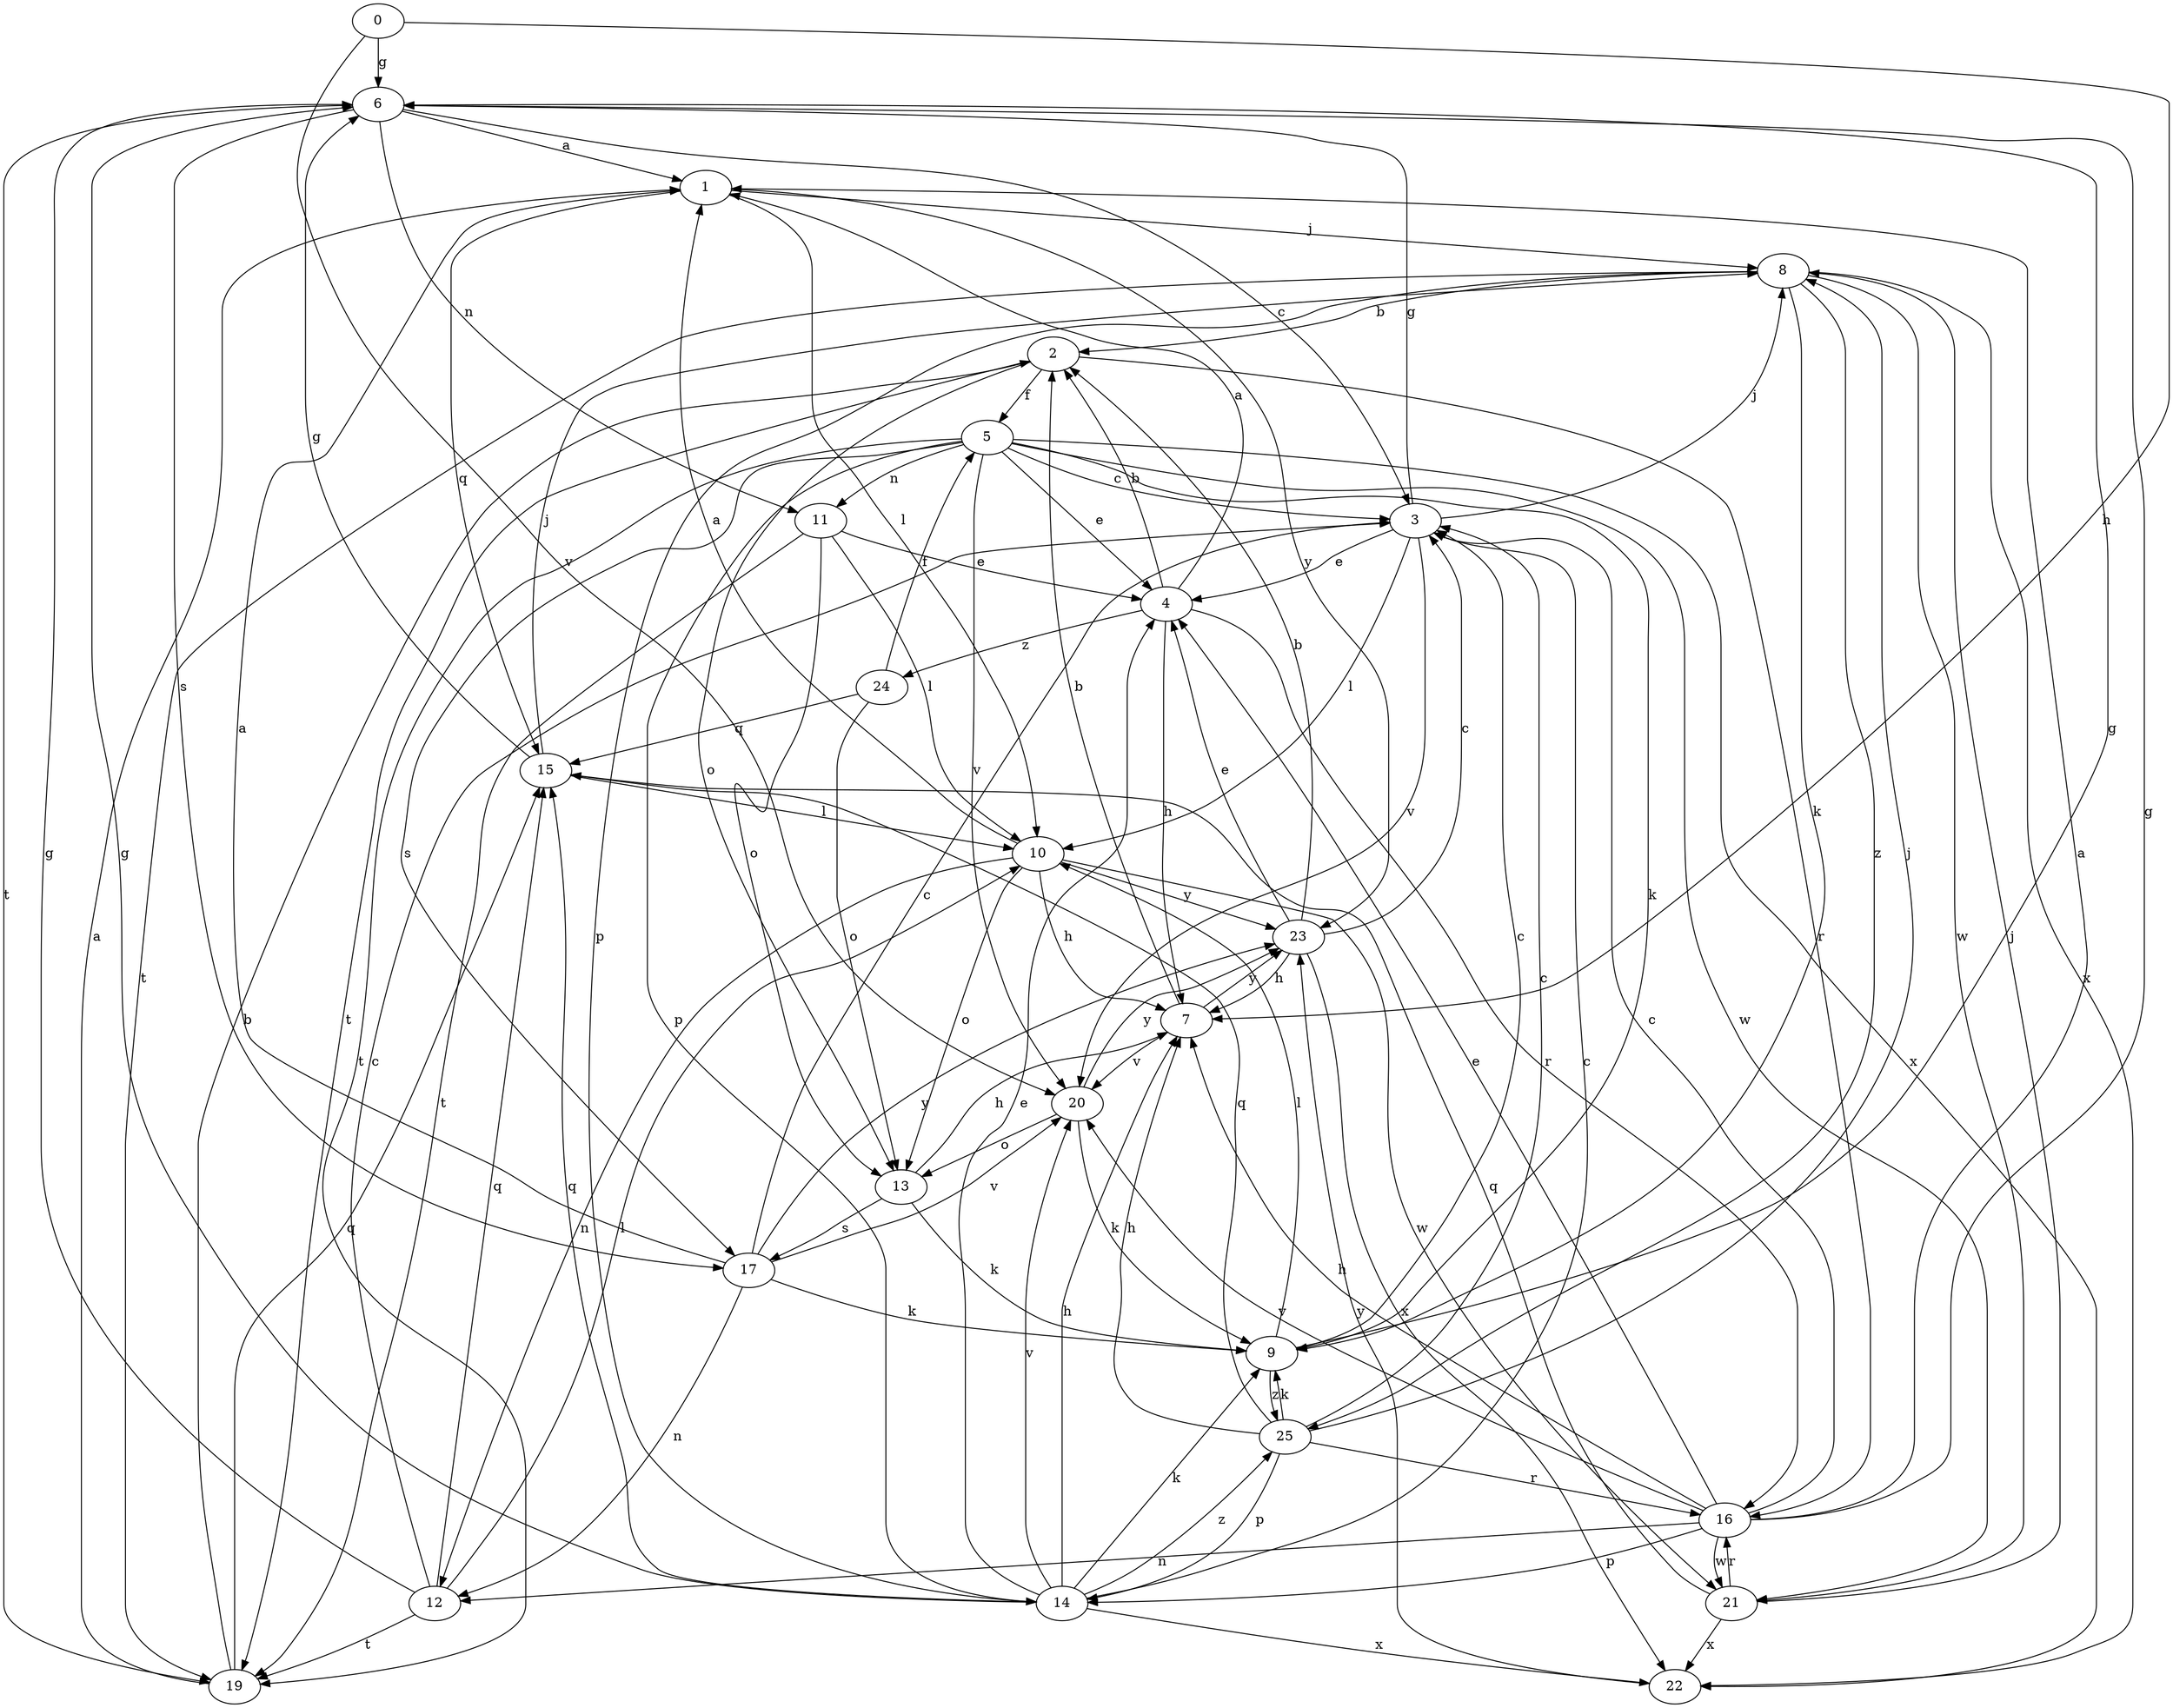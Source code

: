 strict digraph  {
0;
1;
2;
3;
4;
5;
6;
7;
8;
9;
10;
11;
12;
13;
14;
15;
16;
17;
19;
20;
21;
22;
23;
24;
25;
0 -> 6  [label=g];
0 -> 7  [label=h];
0 -> 20  [label=v];
1 -> 8  [label=j];
1 -> 10  [label=l];
1 -> 15  [label=q];
1 -> 23  [label=y];
2 -> 5  [label=f];
2 -> 13  [label=o];
2 -> 16  [label=r];
2 -> 19  [label=t];
3 -> 4  [label=e];
3 -> 6  [label=g];
3 -> 8  [label=j];
3 -> 10  [label=l];
3 -> 20  [label=v];
4 -> 1  [label=a];
4 -> 2  [label=b];
4 -> 7  [label=h];
4 -> 16  [label=r];
4 -> 24  [label=z];
5 -> 3  [label=c];
5 -> 4  [label=e];
5 -> 9  [label=k];
5 -> 11  [label=n];
5 -> 14  [label=p];
5 -> 17  [label=s];
5 -> 19  [label=t];
5 -> 20  [label=v];
5 -> 21  [label=w];
5 -> 22  [label=x];
6 -> 1  [label=a];
6 -> 3  [label=c];
6 -> 11  [label=n];
6 -> 17  [label=s];
6 -> 19  [label=t];
7 -> 2  [label=b];
7 -> 20  [label=v];
7 -> 23  [label=y];
8 -> 2  [label=b];
8 -> 9  [label=k];
8 -> 14  [label=p];
8 -> 19  [label=t];
8 -> 21  [label=w];
8 -> 22  [label=x];
8 -> 25  [label=z];
9 -> 3  [label=c];
9 -> 6  [label=g];
9 -> 10  [label=l];
9 -> 25  [label=z];
10 -> 1  [label=a];
10 -> 7  [label=h];
10 -> 12  [label=n];
10 -> 13  [label=o];
10 -> 21  [label=w];
10 -> 23  [label=y];
11 -> 4  [label=e];
11 -> 10  [label=l];
11 -> 13  [label=o];
11 -> 19  [label=t];
12 -> 3  [label=c];
12 -> 6  [label=g];
12 -> 10  [label=l];
12 -> 15  [label=q];
12 -> 19  [label=t];
13 -> 7  [label=h];
13 -> 9  [label=k];
13 -> 17  [label=s];
14 -> 3  [label=c];
14 -> 4  [label=e];
14 -> 6  [label=g];
14 -> 7  [label=h];
14 -> 9  [label=k];
14 -> 15  [label=q];
14 -> 20  [label=v];
14 -> 22  [label=x];
14 -> 25  [label=z];
15 -> 6  [label=g];
15 -> 8  [label=j];
15 -> 10  [label=l];
16 -> 1  [label=a];
16 -> 3  [label=c];
16 -> 4  [label=e];
16 -> 6  [label=g];
16 -> 7  [label=h];
16 -> 12  [label=n];
16 -> 14  [label=p];
16 -> 20  [label=v];
16 -> 21  [label=w];
17 -> 1  [label=a];
17 -> 3  [label=c];
17 -> 9  [label=k];
17 -> 12  [label=n];
17 -> 20  [label=v];
17 -> 23  [label=y];
19 -> 1  [label=a];
19 -> 2  [label=b];
19 -> 15  [label=q];
20 -> 9  [label=k];
20 -> 13  [label=o];
20 -> 23  [label=y];
21 -> 8  [label=j];
21 -> 15  [label=q];
21 -> 16  [label=r];
21 -> 22  [label=x];
22 -> 23  [label=y];
23 -> 2  [label=b];
23 -> 3  [label=c];
23 -> 4  [label=e];
23 -> 7  [label=h];
23 -> 22  [label=x];
24 -> 5  [label=f];
24 -> 13  [label=o];
24 -> 15  [label=q];
25 -> 3  [label=c];
25 -> 7  [label=h];
25 -> 8  [label=j];
25 -> 9  [label=k];
25 -> 14  [label=p];
25 -> 15  [label=q];
25 -> 16  [label=r];
}
